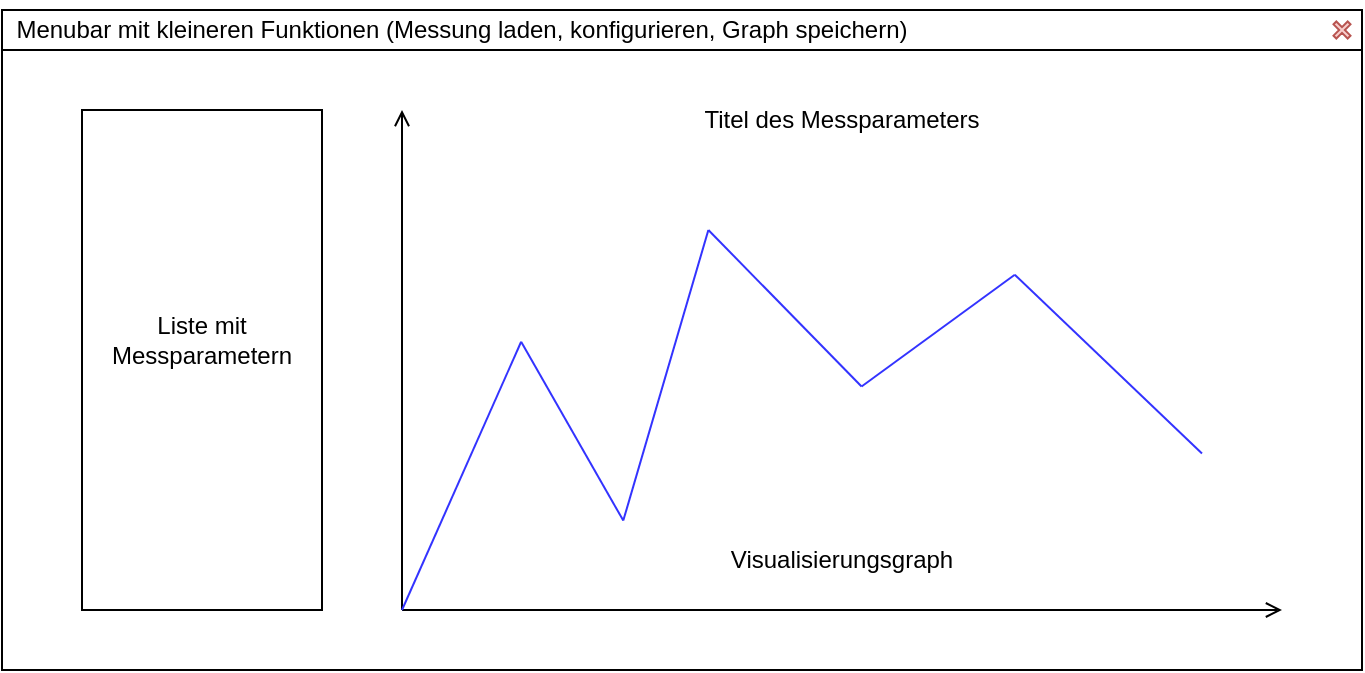 <mxfile version="18.0.1" type="device"><diagram id="kBg_ddIa6d0cf6d_Kwcm" name="Page-1"><mxGraphModel dx="918" dy="721" grid="1" gridSize="10" guides="1" tooltips="1" connect="1" arrows="1" fold="1" page="1" pageScale="1" pageWidth="850" pageHeight="1100" math="0" shadow="0"><root><mxCell id="0"/><mxCell id="1" parent="0"/><mxCell id="Kop0szP8MloBPsCSJmvW-1" value="" style="rounded=0;whiteSpace=wrap;html=1;" vertex="1" parent="1"><mxGeometry x="80" y="40" width="680" height="330" as="geometry"/></mxCell><mxCell id="Kop0szP8MloBPsCSJmvW-2" value="" style="rounded=0;whiteSpace=wrap;html=1;" vertex="1" parent="1"><mxGeometry x="80" y="40" width="680" height="20" as="geometry"/></mxCell><mxCell id="Kop0szP8MloBPsCSJmvW-3" value="" style="rounded=0;whiteSpace=wrap;html=1;" vertex="1" parent="1"><mxGeometry x="120" y="90" width="120" height="250" as="geometry"/></mxCell><mxCell id="Kop0szP8MloBPsCSJmvW-10" value="" style="endArrow=open;html=1;rounded=0;entryX=0;entryY=0;entryDx=0;entryDy=0;exitX=0;exitY=1;exitDx=0;exitDy=0;endFill=0;" edge="1" parent="1"><mxGeometry width="50" height="50" relative="1" as="geometry"><mxPoint x="280" y="340" as="sourcePoint"/><mxPoint x="280.0" y="90" as="targetPoint"/></mxGeometry></mxCell><mxCell id="Kop0szP8MloBPsCSJmvW-11" value="" style="endArrow=open;html=1;rounded=0;exitX=0;exitY=1;exitDx=0;exitDy=0;entryX=1;entryY=1;entryDx=0;entryDy=0;endFill=0;" edge="1" parent="1"><mxGeometry width="50" height="50" relative="1" as="geometry"><mxPoint x="280" y="340" as="sourcePoint"/><mxPoint x="720" y="340" as="targetPoint"/></mxGeometry></mxCell><mxCell id="Kop0szP8MloBPsCSJmvW-26" value="" style="group;" vertex="1" connectable="0" parent="1"><mxGeometry x="280" y="150" width="400" height="190" as="geometry"/></mxCell><mxCell id="Kop0szP8MloBPsCSJmvW-12" value="" style="endArrow=none;html=1;rounded=0;strokeColor=#3333FF;" edge="1" parent="Kop0szP8MloBPsCSJmvW-26"><mxGeometry width="50" height="50" relative="1" as="geometry"><mxPoint y="190" as="sourcePoint"/><mxPoint x="59.574" y="55.882" as="targetPoint"/></mxGeometry></mxCell><mxCell id="Kop0szP8MloBPsCSJmvW-13" value="" style="endArrow=none;html=1;rounded=0;strokeColor=#3333FF;" edge="1" parent="Kop0szP8MloBPsCSJmvW-26"><mxGeometry width="50" height="50" relative="1" as="geometry"><mxPoint x="59.574" y="55.882" as="sourcePoint"/><mxPoint x="110.638" y="145.294" as="targetPoint"/></mxGeometry></mxCell><mxCell id="Kop0szP8MloBPsCSJmvW-14" value="" style="endArrow=none;html=1;rounded=0;strokeColor=#3333FF;" edge="1" parent="Kop0szP8MloBPsCSJmvW-26"><mxGeometry width="50" height="50" relative="1" as="geometry"><mxPoint x="110.638" y="145.294" as="sourcePoint"/><mxPoint x="153.191" as="targetPoint"/></mxGeometry></mxCell><mxCell id="Kop0szP8MloBPsCSJmvW-15" value="" style="endArrow=none;html=1;rounded=0;strokeColor=#3333FF;" edge="1" parent="Kop0szP8MloBPsCSJmvW-26"><mxGeometry width="50" height="50" relative="1" as="geometry"><mxPoint x="229.787" y="78.235" as="sourcePoint"/><mxPoint x="306.383" y="22.353" as="targetPoint"/></mxGeometry></mxCell><mxCell id="Kop0szP8MloBPsCSJmvW-16" value="" style="endArrow=none;html=1;rounded=0;strokeColor=#3333FF;" edge="1" parent="Kop0szP8MloBPsCSJmvW-26"><mxGeometry width="50" height="50" relative="1" as="geometry"><mxPoint x="153.191" as="sourcePoint"/><mxPoint x="229.787" y="78.235" as="targetPoint"/></mxGeometry></mxCell><mxCell id="Kop0szP8MloBPsCSJmvW-17" value="" style="endArrow=none;html=1;rounded=0;strokeColor=#3333FF;" edge="1" parent="Kop0szP8MloBPsCSJmvW-26"><mxGeometry width="50" height="50" relative="1" as="geometry"><mxPoint x="306.383" y="22.353" as="sourcePoint"/><mxPoint x="400" y="111.765" as="targetPoint"/></mxGeometry></mxCell><mxCell id="Kop0szP8MloBPsCSJmvW-27" value="Menubar mit kleineren Funktionen (Messung laden, konfigurieren, Graph speichern)" style="text;html=1;strokeColor=none;fillColor=none;align=center;verticalAlign=middle;whiteSpace=wrap;rounded=0;" vertex="1" parent="1"><mxGeometry x="80" y="35" width="460" height="30" as="geometry"/></mxCell><mxCell id="Kop0szP8MloBPsCSJmvW-28" value="Liste mit Messparametern" style="text;html=1;strokeColor=none;fillColor=none;align=center;verticalAlign=middle;whiteSpace=wrap;rounded=0;" vertex="1" parent="1"><mxGeometry x="120" y="190" width="120" height="30" as="geometry"/></mxCell><mxCell id="Kop0szP8MloBPsCSJmvW-29" value="Visualisierungsgraph" style="text;html=1;strokeColor=none;fillColor=none;align=center;verticalAlign=middle;whiteSpace=wrap;rounded=0;" vertex="1" parent="1"><mxGeometry x="440" y="300" width="120" height="30" as="geometry"/></mxCell><mxCell id="Kop0szP8MloBPsCSJmvW-30" value="" style="shape=cross;whiteSpace=wrap;html=1;fillColor=#f8cecc;strokeColor=#b85450;rotation=-45;" vertex="1" parent="1"><mxGeometry x="745" y="45" width="10" height="10" as="geometry"/></mxCell><mxCell id="Kop0szP8MloBPsCSJmvW-31" value="Titel des Messparameters" style="text;html=1;strokeColor=none;fillColor=none;align=center;verticalAlign=middle;whiteSpace=wrap;rounded=0;" vertex="1" parent="1"><mxGeometry x="420" y="80" width="160" height="30" as="geometry"/></mxCell></root></mxGraphModel></diagram></mxfile>